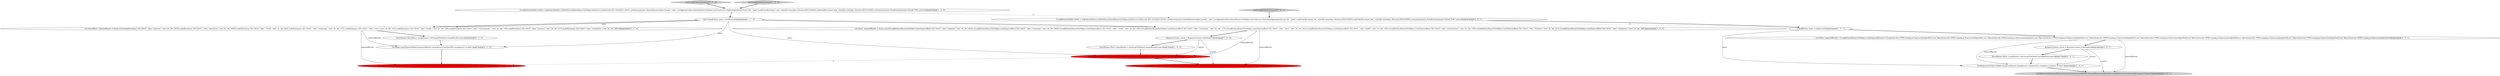 digraph {
10 [style = filled, label = "testGroupByWithOrderLimit2['0', '1', '0']", fillcolor = lightgray, shape = diamond image = "AAA0AAABBB2BBB"];
11 [style = filled, label = "TestHelper.assertExpectedObjects(expectedResults,mergeRunner.run(QueryPlus.wrap(query)),\"no-limit\")@@@7@@@['0', '1', '0']", fillcolor = white, shape = ellipse image = "AAA0AAABBB2BBB"];
9 [style = filled, label = "TestHelper.assertExpectedObjects(Iterables.limit(expectedResults,5),mergeRunner.run(QueryPlus.wrap(builder.setLimit(5).build())),\"limited\")@@@8@@@['0', '1', '0']", fillcolor = red, shape = ellipse image = "AAA1AAABBB2BBB"];
8 [style = filled, label = "List<ResultRow> expectedResults = Arrays.asList(makeRow(query,\"2011-04-01\",\"alias\",\"premium\",\"rows\",6L,\"idx\",4416L),makeRow(query,\"2011-04-01\",\"alias\",\"mezzanine\",\"rows\",6L,\"idx\",4420L),makeRow(query,\"2011-04-01\",\"alias\",\"travel\",\"rows\",2L,\"idx\",243L),makeRow(query,\"2011-04-01\",\"alias\",\"technology\",\"rows\",2L,\"idx\",177L),makeRow(query,\"2011-04-01\",\"alias\",\"news\",\"rows\",2L,\"idx\",221L),makeRow(query,\"2011-04-01\",\"alias\",\"health\",\"rows\",2L,\"idx\",216L),makeRow(query,\"2011-04-01\",\"alias\",\"entertainment\",\"rows\",2L,\"idx\",319L),makeRow(query,\"2011-04-01\",\"alias\",\"business\",\"rows\",2L,\"idx\",217L),makeRow(query,\"2011-04-01\",\"alias\",\"automotive\",\"rows\",2L,\"idx\",269L))@@@5@@@['0', '1', '0']", fillcolor = white, shape = ellipse image = "AAA0AAABBB2BBB"];
19 [style = filled, label = "QueryRunner<Row> mergeRunner = factory.getToolchest().mergeResults(runner)@@@27@@@['0', '0', '1']", fillcolor = white, shape = ellipse image = "AAA0AAABBB3BBB"];
1 [style = filled, label = "GroupByQuery.Builder builder = makeQueryBuilder().setDataSource(QueryRunnerTestHelper.dataSource).setInterval(\"2011-04-02/2011-04-04\").setDimensions(new DefaultDimensionSpec(\"quality\",\"alias\")).setAggregatorSpecs(QueryRunnerTestHelper.rowsCount,new LongSumAggregatorFactory(\"idx\",\"index\")).addOrderByColumn(\"rows\",OrderByColumnSpec.Direction.DESCENDING).addOrderByColumn(\"alias\",OrderByColumnSpec.Direction.DESCENDING).setGranularity(new PeriodGranularity(new Period(\"P1M\"),null,null))@@@3@@@['1', '1', '0']", fillcolor = white, shape = ellipse image = "AAA0AAABBB1BBB"];
6 [style = filled, label = "TestHelper.assertExpectedObjects(Iterables.limit(expectedResults,5),mergeRunner.run(QueryPlus.wrap(builder.setLimit(5).build()),context),\"limited\")@@@9@@@['1', '0', '0']", fillcolor = red, shape = ellipse image = "AAA1AAABBB1BBB"];
17 [style = filled, label = "GroupByQuery.Builder builder = makeQueryBuilder().setDataSource(QueryRunnerTestHelper.dataSource).setInterval(\"2011-04-02/2011-04-04\").setDimensions(new DefaultDimensionSpec(\"quality\",\"alias\")).setAggregatorSpecs(QueryRunnerTestHelper.rowsCount,new DoubleSumAggregatorFactory(\"idx\",\"index\")).addOrderByColumn(\"idx\",OrderByColumnSpec.Direction.DESCENDING).addOrderByColumn(\"alias\",OrderByColumnSpec.Direction.DESCENDING).setGranularity(new PeriodGranularity(new Period(\"P1M\"),null,null))@@@3@@@['0', '0', '1']", fillcolor = white, shape = ellipse image = "AAA0AAABBB3BBB"];
5 [style = filled, label = "ResponseContext context = ResponseContext.createEmpty()@@@6@@@['1', '0', '0']", fillcolor = white, shape = ellipse image = "AAA0AAABBB1BBB"];
7 [style = filled, label = "List<Row> expectedResults = Arrays.asList(GroupByQueryRunnerTestHelper.createExpectedRow(\"2011-04-01\",\"alias\",\"premium\",\"rows\",6L,\"idx\",4416L),GroupByQueryRunnerTestHelper.createExpectedRow(\"2011-04-01\",\"alias\",\"mezzanine\",\"rows\",6L,\"idx\",4420L),GroupByQueryRunnerTestHelper.createExpectedRow(\"2011-04-01\",\"alias\",\"travel\",\"rows\",2L,\"idx\",243L),GroupByQueryRunnerTestHelper.createExpectedRow(\"2011-04-01\",\"alias\",\"technology\",\"rows\",2L,\"idx\",177L),GroupByQueryRunnerTestHelper.createExpectedRow(\"2011-04-01\",\"alias\",\"news\",\"rows\",2L,\"idx\",221L),GroupByQueryRunnerTestHelper.createExpectedRow(\"2011-04-01\",\"alias\",\"health\",\"rows\",2L,\"idx\",216L),GroupByQueryRunnerTestHelper.createExpectedRow(\"2011-04-01\",\"alias\",\"entertainment\",\"rows\",2L,\"idx\",319L),GroupByQueryRunnerTestHelper.createExpectedRow(\"2011-04-01\",\"alias\",\"business\",\"rows\",2L,\"idx\",217L),GroupByQueryRunnerTestHelper.createExpectedRow(\"2011-04-01\",\"alias\",\"automotive\",\"rows\",2L,\"idx\",269L))@@@5@@@['1', '0', '0']", fillcolor = white, shape = ellipse image = "AAA0AAABBB1BBB"];
16 [style = filled, label = "ResponseContext context = ResponseContext.createEmpty()@@@26@@@['0', '0', '1']", fillcolor = white, shape = ellipse image = "AAA0AAABBB3BBB"];
12 [style = filled, label = "QueryRunner<ResultRow> mergeRunner = factory.getToolchest().mergeResults(runner)@@@6@@@['0', '1', '0']", fillcolor = white, shape = ellipse image = "AAA0AAABBB2BBB"];
4 [style = filled, label = "final GroupByQuery query = builder.build()@@@4@@@['1', '1', '0']", fillcolor = white, shape = ellipse image = "AAA0AAABBB1BBB"];
2 [style = filled, label = "TestHelper.assertExpectedObjects(expectedResults,mergeRunner.run(QueryPlus.wrap(query),context),\"no-limit\")@@@8@@@['1', '0', '0']", fillcolor = red, shape = ellipse image = "AAA1AAABBB1BBB"];
14 [style = filled, label = "TestHelper.assertExpectedObjects(Iterables.limit(expectedResults,5),mergeRunner.run(QueryPlus.wrap(builder.setLimit(5).build()),context),\"limited\")@@@29@@@['0', '0', '1']", fillcolor = lightgray, shape = ellipse image = "AAA0AAABBB3BBB"];
18 [style = filled, label = "GroupByQuery query = builder.build()@@@4@@@['0', '0', '1']", fillcolor = white, shape = ellipse image = "AAA0AAABBB3BBB"];
0 [style = filled, label = "QueryRunner<Row> mergeRunner = factory.getToolchest().mergeResults(runner)@@@7@@@['1', '0', '0']", fillcolor = white, shape = ellipse image = "AAA0AAABBB1BBB"];
13 [style = filled, label = "testGroupByWithOrderLimit3['0', '0', '1']", fillcolor = lightgray, shape = diamond image = "AAA0AAABBB3BBB"];
3 [style = filled, label = "testGroupByWithOrderLimit2['1', '0', '0']", fillcolor = lightgray, shape = diamond image = "AAA0AAABBB1BBB"];
15 [style = filled, label = "List<Row> expectedResults = GroupByQueryRunnerTestHelper.createExpectedRows(new String((((edu.fdu.CPPDG.tinypdg.pe.ExpressionInfo@a56a25,new Object((((edu.fdu.CPPDG.tinypdg.pe.ExpressionInfo@a56a2c,new Object((((edu.fdu.CPPDG.tinypdg.pe.ExpressionInfo@a56a33,new Object((((edu.fdu.CPPDG.tinypdg.pe.ExpressionInfo@a56a3a,new Object((((edu.fdu.CPPDG.tinypdg.pe.ExpressionInfo@a56a41,new Object((((edu.fdu.CPPDG.tinypdg.pe.ExpressionInfo@a56a48,new Object((((edu.fdu.CPPDG.tinypdg.pe.ExpressionInfo@a56a4f,new Object((((edu.fdu.CPPDG.tinypdg.pe.ExpressionInfo@a56a56,new Object((((edu.fdu.CPPDG.tinypdg.pe.ExpressionInfo@a56a5d,new Object((((edu.fdu.CPPDG.tinypdg.pe.ExpressionInfo@a56a64)@@@5@@@['0', '0', '1']", fillcolor = white, shape = ellipse image = "AAA0AAABBB3BBB"];
20 [style = filled, label = "TestHelper.assertExpectedObjects(expectedResults,mergeRunner.run(QueryPlus.wrap(query),context),\"no-limit\")@@@28@@@['0', '0', '1']", fillcolor = white, shape = ellipse image = "AAA0AAABBB3BBB"];
8->11 [style = solid, label="expectedResults"];
4->18 [style = dashed, label="0"];
1->4 [style = bold, label=""];
7->2 [style = solid, label="expectedResults"];
5->2 [style = solid, label="context"];
15->14 [style = solid, label="expectedResults"];
3->1 [style = bold, label=""];
2->6 [style = bold, label=""];
19->20 [style = bold, label=""];
7->6 [style = solid, label="expectedResults"];
16->20 [style = solid, label="context"];
0->2 [style = bold, label=""];
18->15 [style = bold, label=""];
12->11 [style = bold, label=""];
20->14 [style = bold, label=""];
5->6 [style = solid, label="context"];
8->9 [style = solid, label="expectedResults"];
16->19 [style = bold, label=""];
11->9 [style = bold, label=""];
15->16 [style = bold, label=""];
16->14 [style = solid, label="context"];
4->7 [style = bold, label=""];
4->11 [style = solid, label="query"];
13->17 [style = bold, label=""];
7->5 [style = bold, label=""];
1->17 [style = dashed, label="0"];
5->0 [style = bold, label=""];
2->9 [style = dashed, label="0"];
4->8 [style = bold, label=""];
15->20 [style = solid, label="expectedResults"];
10->1 [style = bold, label=""];
18->20 [style = solid, label="query"];
4->2 [style = solid, label="query"];
8->12 [style = bold, label=""];
17->18 [style = bold, label=""];
4->8 [style = solid, label="query"];
}
